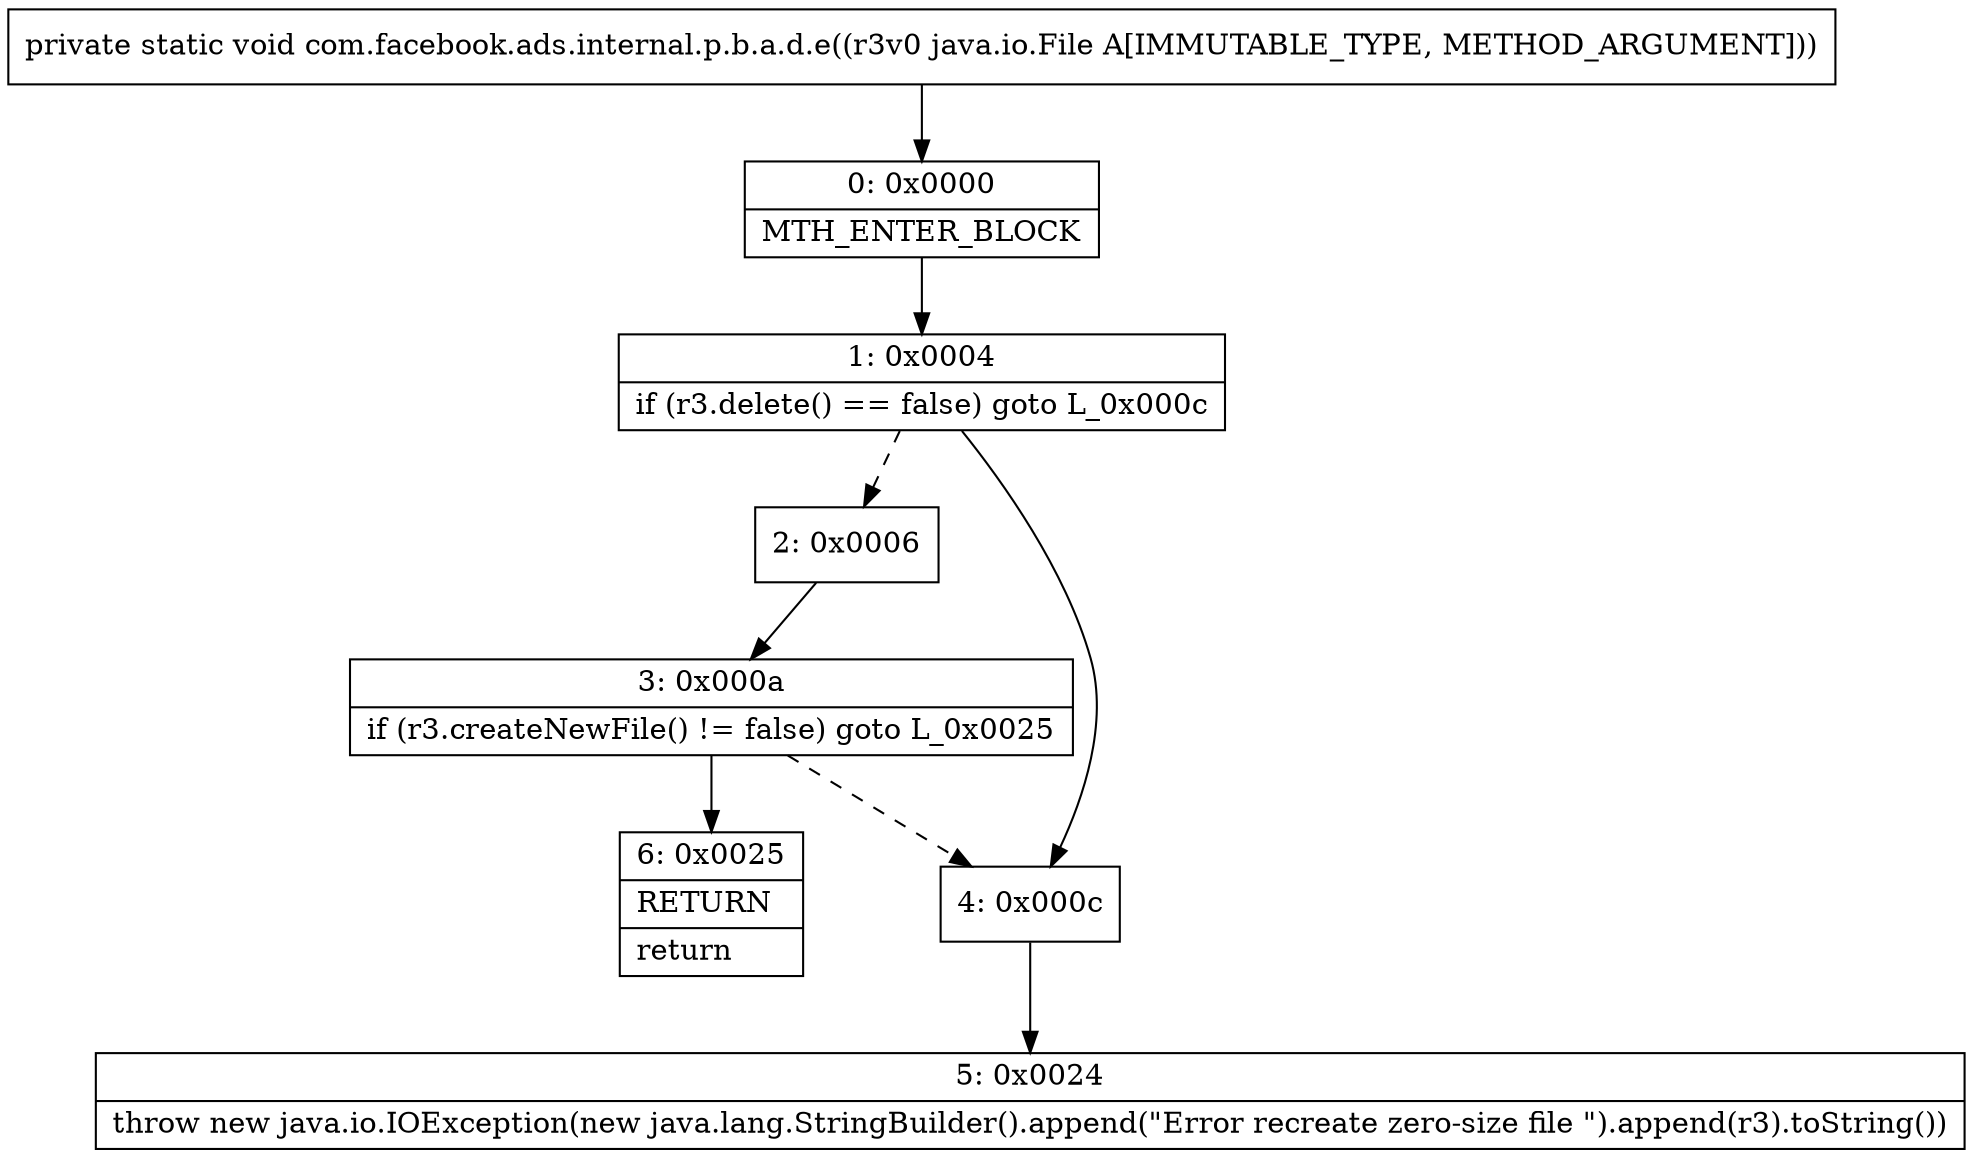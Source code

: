 digraph "CFG forcom.facebook.ads.internal.p.b.a.d.e(Ljava\/io\/File;)V" {
Node_0 [shape=record,label="{0\:\ 0x0000|MTH_ENTER_BLOCK\l}"];
Node_1 [shape=record,label="{1\:\ 0x0004|if (r3.delete() == false) goto L_0x000c\l}"];
Node_2 [shape=record,label="{2\:\ 0x0006}"];
Node_3 [shape=record,label="{3\:\ 0x000a|if (r3.createNewFile() != false) goto L_0x0025\l}"];
Node_4 [shape=record,label="{4\:\ 0x000c}"];
Node_5 [shape=record,label="{5\:\ 0x0024|throw new java.io.IOException(new java.lang.StringBuilder().append(\"Error recreate zero\-size file \").append(r3).toString())\l}"];
Node_6 [shape=record,label="{6\:\ 0x0025|RETURN\l|return\l}"];
MethodNode[shape=record,label="{private static void com.facebook.ads.internal.p.b.a.d.e((r3v0 java.io.File A[IMMUTABLE_TYPE, METHOD_ARGUMENT])) }"];
MethodNode -> Node_0;
Node_0 -> Node_1;
Node_1 -> Node_2[style=dashed];
Node_1 -> Node_4;
Node_2 -> Node_3;
Node_3 -> Node_4[style=dashed];
Node_3 -> Node_6;
Node_4 -> Node_5;
}

